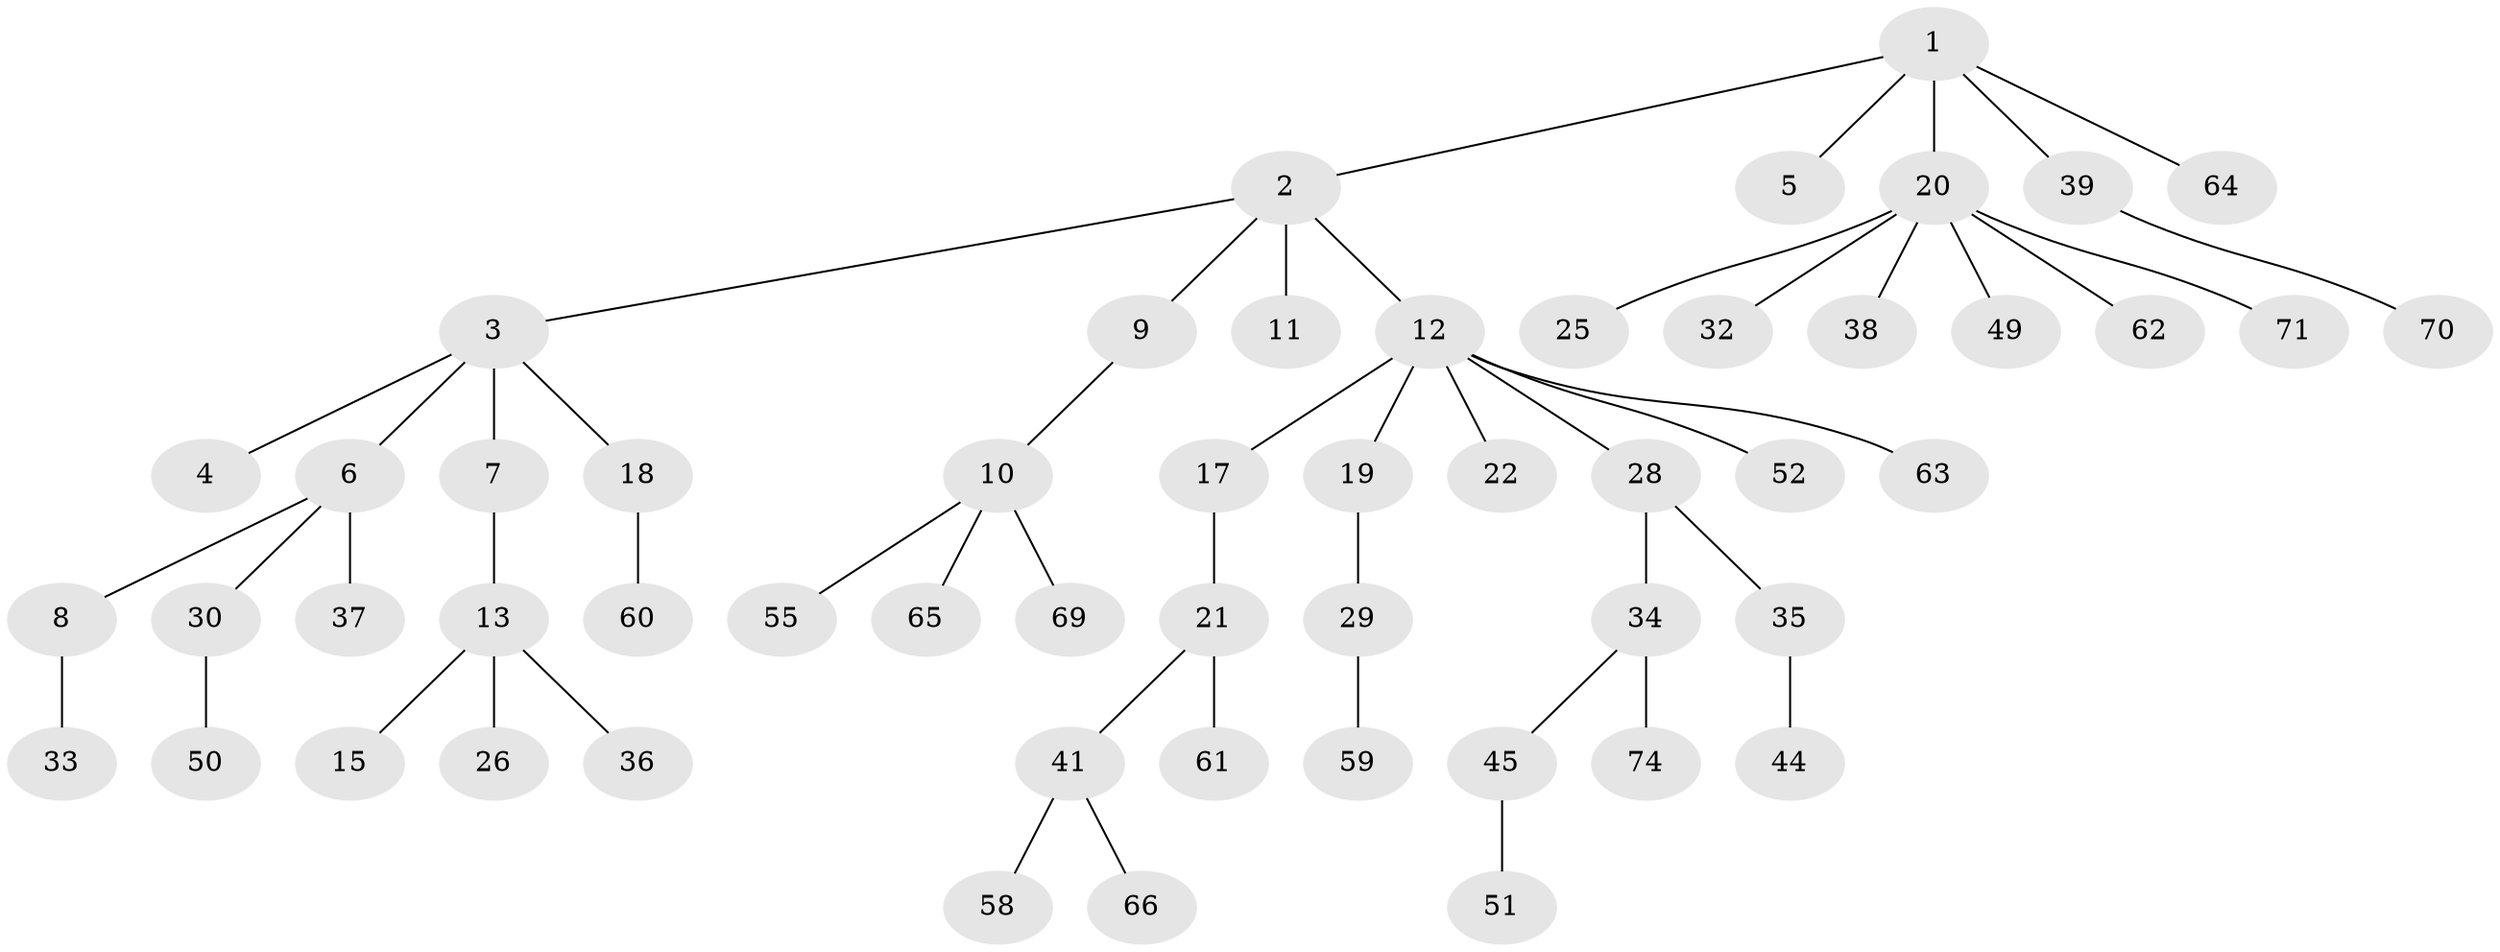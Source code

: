 // original degree distribution, {5: 0.013513513513513514, 6: 0.04054054054054054, 1: 0.5, 4: 0.04054054054054054, 2: 0.2702702702702703, 3: 0.12162162162162163, 7: 0.013513513513513514}
// Generated by graph-tools (version 1.1) at 2025/11/02/27/25 16:11:27]
// undirected, 54 vertices, 53 edges
graph export_dot {
graph [start="1"]
  node [color=gray90,style=filled];
  1 [super="+47"];
  2 [super="+57"];
  3 [super="+46"];
  4;
  5;
  6 [super="+27"];
  7;
  8 [super="+73"];
  9;
  10 [super="+16"];
  11 [super="+72"];
  12 [super="+14"];
  13 [super="+23"];
  15;
  17;
  18 [super="+31"];
  19 [super="+43"];
  20 [super="+24"];
  21 [super="+42"];
  22;
  25;
  26;
  28;
  29 [super="+54"];
  30;
  32 [super="+56"];
  33 [super="+68"];
  34 [super="+67"];
  35;
  36;
  37;
  38;
  39 [super="+40"];
  41 [super="+48"];
  44 [super="+53"];
  45;
  49;
  50;
  51;
  52;
  55;
  58;
  59;
  60;
  61;
  62;
  63;
  64;
  65;
  66;
  69;
  70;
  71;
  74;
  1 -- 2;
  1 -- 5;
  1 -- 20;
  1 -- 39;
  1 -- 64;
  2 -- 3;
  2 -- 9;
  2 -- 11;
  2 -- 12;
  3 -- 4;
  3 -- 6;
  3 -- 7;
  3 -- 18;
  6 -- 8;
  6 -- 37;
  6 -- 30;
  7 -- 13;
  8 -- 33;
  9 -- 10;
  10 -- 55;
  10 -- 69;
  10 -- 65;
  12 -- 17;
  12 -- 22;
  12 -- 28;
  12 -- 52;
  12 -- 63;
  12 -- 19;
  13 -- 15;
  13 -- 26;
  13 -- 36;
  17 -- 21;
  18 -- 60;
  19 -- 29;
  20 -- 25;
  20 -- 32;
  20 -- 49;
  20 -- 62;
  20 -- 38;
  20 -- 71;
  21 -- 41;
  21 -- 61;
  28 -- 34;
  28 -- 35;
  29 -- 59;
  30 -- 50;
  34 -- 45;
  34 -- 74;
  35 -- 44;
  39 -- 70;
  41 -- 58;
  41 -- 66;
  45 -- 51;
}
